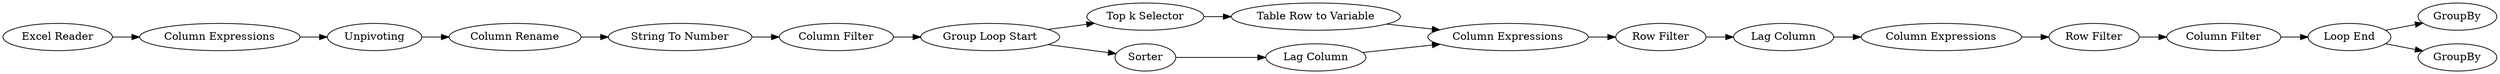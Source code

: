 digraph {
	"-4484234159542772259_3" [label=Unpivoting]
	"-4484234159542772259_9" [label="Column Expressions"]
	"-4484234159542772259_4" [label="Column Rename"]
	"-4484234159542772259_11" [label="Lag Column"]
	"-4484234159542772259_6" [label="Group Loop Start"]
	"-4484234159542772259_1" [label="Excel Reader"]
	"-4484234159542772259_13" [label="String To Number"]
	"-4484234159542772259_17" [label="Column Filter"]
	"-4484234159542772259_19" [label=GroupBy]
	"-4484234159542772259_10" [label="Row Filter"]
	"-4484234159542772259_14" [label="Top k Selector"]
	"-4484234159542772259_7" [label=Sorter]
	"-4484234159542772259_16" [label="Row Filter"]
	"-4484234159542772259_8" [label="Lag Column"]
	"-4484234159542772259_15" [label="Table Row to Variable"]
	"-4484234159542772259_5" [label="Column Filter"]
	"-4484234159542772259_12" [label="Column Expressions"]
	"-4484234159542772259_20" [label=GroupBy]
	"-4484234159542772259_18" [label="Loop End"]
	"-4484234159542772259_2" [label="Column Expressions"]
	"-4484234159542772259_6" -> "-4484234159542772259_7"
	"-4484234159542772259_1" -> "-4484234159542772259_2"
	"-4484234159542772259_16" -> "-4484234159542772259_17"
	"-4484234159542772259_3" -> "-4484234159542772259_4"
	"-4484234159542772259_12" -> "-4484234159542772259_16"
	"-4484234159542772259_10" -> "-4484234159542772259_11"
	"-4484234159542772259_5" -> "-4484234159542772259_6"
	"-4484234159542772259_17" -> "-4484234159542772259_18"
	"-4484234159542772259_6" -> "-4484234159542772259_14"
	"-4484234159542772259_2" -> "-4484234159542772259_3"
	"-4484234159542772259_9" -> "-4484234159542772259_10"
	"-4484234159542772259_7" -> "-4484234159542772259_8"
	"-4484234159542772259_8" -> "-4484234159542772259_9"
	"-4484234159542772259_11" -> "-4484234159542772259_12"
	"-4484234159542772259_4" -> "-4484234159542772259_13"
	"-4484234159542772259_14" -> "-4484234159542772259_15"
	"-4484234159542772259_18" -> "-4484234159542772259_20"
	"-4484234159542772259_18" -> "-4484234159542772259_19"
	"-4484234159542772259_13" -> "-4484234159542772259_5"
	"-4484234159542772259_15" -> "-4484234159542772259_9"
	rankdir=LR
}
